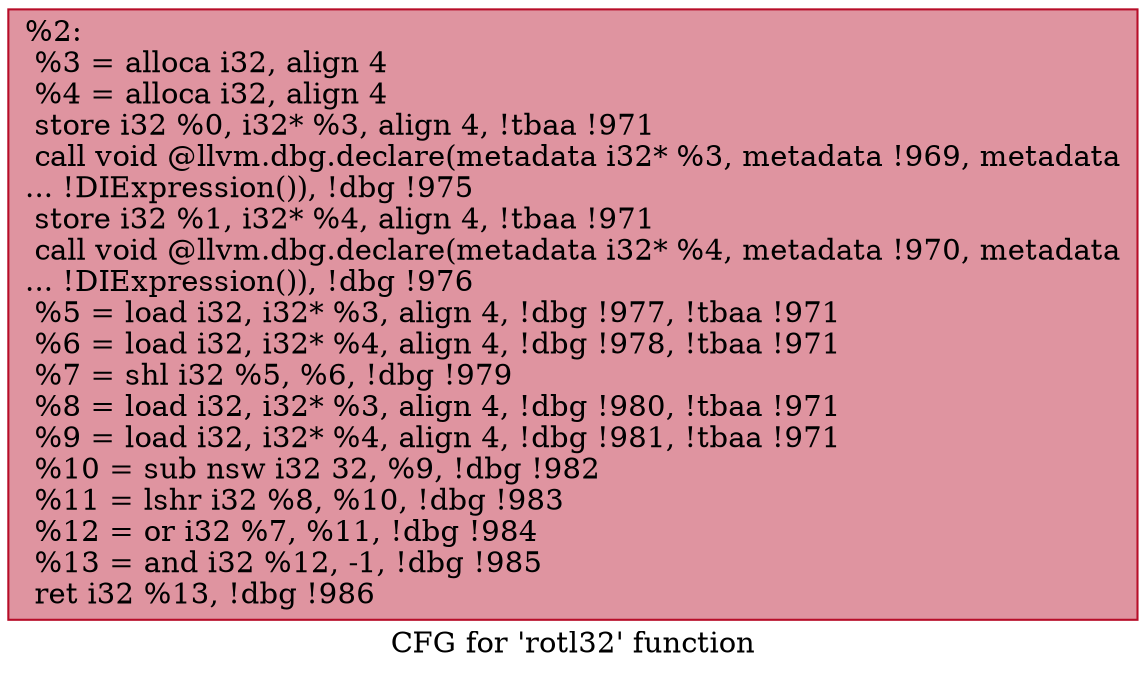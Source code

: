 digraph "CFG for 'rotl32' function" {
	label="CFG for 'rotl32' function";

	Node0x23e5c10 [shape=record,color="#b70d28ff", style=filled, fillcolor="#b70d2870",label="{%2:\l  %3 = alloca i32, align 4\l  %4 = alloca i32, align 4\l  store i32 %0, i32* %3, align 4, !tbaa !971\l  call void @llvm.dbg.declare(metadata i32* %3, metadata !969, metadata\l... !DIExpression()), !dbg !975\l  store i32 %1, i32* %4, align 4, !tbaa !971\l  call void @llvm.dbg.declare(metadata i32* %4, metadata !970, metadata\l... !DIExpression()), !dbg !976\l  %5 = load i32, i32* %3, align 4, !dbg !977, !tbaa !971\l  %6 = load i32, i32* %4, align 4, !dbg !978, !tbaa !971\l  %7 = shl i32 %5, %6, !dbg !979\l  %8 = load i32, i32* %3, align 4, !dbg !980, !tbaa !971\l  %9 = load i32, i32* %4, align 4, !dbg !981, !tbaa !971\l  %10 = sub nsw i32 32, %9, !dbg !982\l  %11 = lshr i32 %8, %10, !dbg !983\l  %12 = or i32 %7, %11, !dbg !984\l  %13 = and i32 %12, -1, !dbg !985\l  ret i32 %13, !dbg !986\l}"];
}
